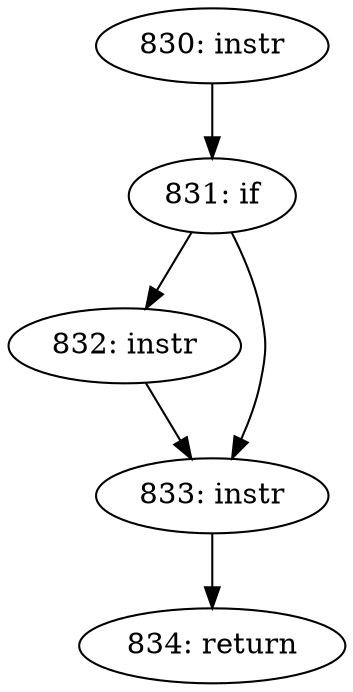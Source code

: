 digraph CFG_tcp_disable_fack {
830 [label="830: instr"]
	830 -> 831
831 [label="831: if"]
	831 -> 832
	831 -> 833
832 [label="832: instr"]
	832 -> 833
833 [label="833: instr"]
	833 -> 834
834 [label="834: return"]
	
}
